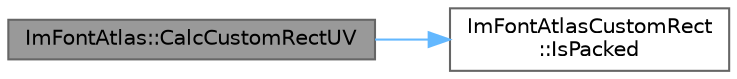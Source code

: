 digraph "ImFontAtlas::CalcCustomRectUV"
{
 // LATEX_PDF_SIZE
  bgcolor="transparent";
  edge [fontname=Helvetica,fontsize=10,labelfontname=Helvetica,labelfontsize=10];
  node [fontname=Helvetica,fontsize=10,shape=box,height=0.2,width=0.4];
  rankdir="LR";
  Node1 [id="Node000001",label="ImFontAtlas::CalcCustomRectUV",height=0.2,width=0.4,color="gray40", fillcolor="grey60", style="filled", fontcolor="black",tooltip=" "];
  Node1 -> Node2 [id="edge2_Node000001_Node000002",color="steelblue1",style="solid",tooltip=" "];
  Node2 [id="Node000002",label="ImFontAtlasCustomRect\l::IsPacked",height=0.2,width=0.4,color="grey40", fillcolor="white", style="filled",URL="$struct_im_font_atlas_custom_rect.html#a8829c3c64981078ba03d75c2b07e2abc",tooltip=" "];
}
